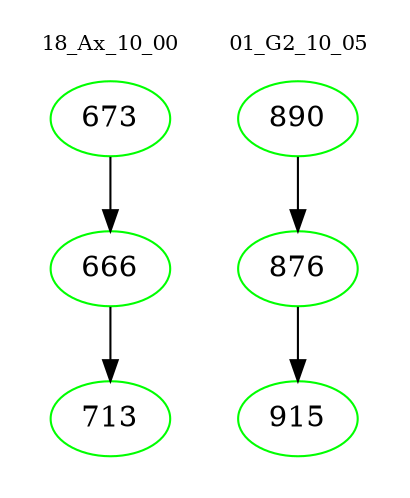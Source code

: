 digraph{
subgraph cluster_0 {
color = white
label = "18_Ax_10_00";
fontsize=10;
T0_673 [label="673", color="green"]
T0_673 -> T0_666 [color="black"]
T0_666 [label="666", color="green"]
T0_666 -> T0_713 [color="black"]
T0_713 [label="713", color="green"]
}
subgraph cluster_1 {
color = white
label = "01_G2_10_05";
fontsize=10;
T1_890 [label="890", color="green"]
T1_890 -> T1_876 [color="black"]
T1_876 [label="876", color="green"]
T1_876 -> T1_915 [color="black"]
T1_915 [label="915", color="green"]
}
}
